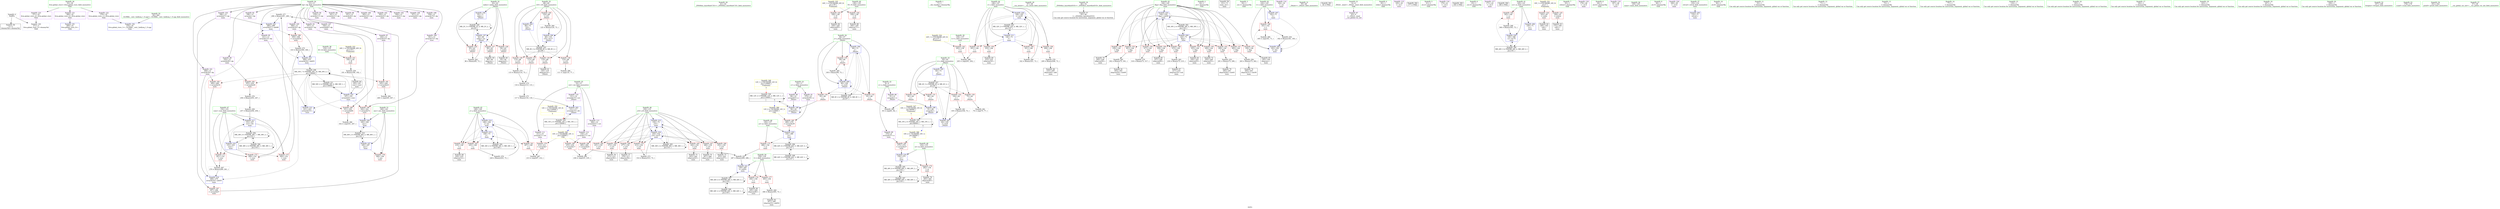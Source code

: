 digraph "SVFG" {
	label="SVFG";

	Node0x56251e54e790 [shape=record,color=grey,label="{NodeID: 0\nNullPtr}"];
	Node0x56251e54e790 -> Node0x56251e577bc0[style=solid];
	Node0x56251e54e790 -> Node0x56251e579d70[style=solid];
	Node0x56251e586f50 [shape=record,color=grey,label="{NodeID: 277\n298 = Binary(297, 289, )\n}"];
	Node0x56251e586f50 -> Node0x56251e5823c0[style=solid];
	Node0x56251e579e70 [shape=record,color=blue,label="{NodeID: 194\n62\<--71\nindex\<--\n_Z4initv\n}"];
	Node0x56251e579e70 -> Node0x56251e59d230[style=dashed];
	Node0x56251e577150 [shape=record,color=purple,label="{NodeID: 111\n211\<--14\narrayidx7\<--cnt\nmain\n}"];
	Node0x56251e577150 -> Node0x56251e57f030[style=solid];
	Node0x56251e5754e0 [shape=record,color=green,label="{NodeID: 28\n41\<--42\n_ZNSt8ios_base4InitC1Ev\<--_ZNSt8ios_base4InitC1Ev_field_insensitive\n}"];
	Node0x56251e57fea0 [shape=record,color=yellow,style=double,label="{NodeID: 388\n10V_2 = CSCHI(MR_10V_1)\npts\{90000 \}\nCS[]}"];
	Node0x56251e57fea0 -> Node0x56251e57f440[style=dashed];
	Node0x56251e596930 [shape=record,color=black,label="{NodeID: 305\nMR_36V_2 = PHI(MR_36V_3, MR_36V_1, )\npts\{151 \}\n}"];
	Node0x56251e596930 -> Node0x56251e581e10[style=dashed];
	Node0x56251e596930 -> Node0x56251e596930[style=dashed];
	Node0x56251e5823c0 [shape=record,color=blue,label="{NodeID: 222\n296\<--298\narrayidx47\<--add48\nmain\n}"];
	Node0x56251e5823c0 -> Node0x56251e57f780[style=dashed];
	Node0x56251e5823c0 -> Node0x56251e582490[style=dashed];
	Node0x56251e57cfb0 [shape=record,color=red,label="{NodeID: 139\n119\<--68\n\<--i10\n_Z4initv\n}"];
	Node0x56251e57cfb0 -> Node0x56251e577fd0[style=solid];
	Node0x56251e577bc0 [shape=record,color=black,label="{NodeID: 56\n2\<--3\ndummyVal\<--dummyVal\n}"];
	Node0x56251e59f730 [shape=record,color=yellow,style=double,label="{NodeID: 333\n20V_1 = ENCHI(MR_20V_0)\npts\{135 \}\nFun[main]}"];
	Node0x56251e59f730 -> Node0x56251e57d150[style=dashed];
	Node0x56251e57e670 [shape=record,color=red,label="{NodeID: 167\n266\<--150\n\<--j14\nmain\n}"];
	Node0x56251e57e670 -> Node0x56251e578b30[style=solid];
	Node0x56251e579280 [shape=record,color=black,label="{NodeID: 84\n329\<--328\nidxprom65\<--\nmain\n}"];
	Node0x56251e571690 [shape=record,color=green,label="{NodeID: 1\n7\<--1\n__dso_handle\<--dummyObj\nGlob }"];
	Node0x56251e5870d0 [shape=record,color=grey,label="{NodeID: 278\n209 = Binary(208, 73, )\n}"];
	Node0x56251e5870d0 -> Node0x56251e5783e0[style=solid];
	Node0x56251e579f40 [shape=record,color=blue,label="{NodeID: 195\n64\<--73\ni\<--\n_Z4initv\n}"];
	Node0x56251e579f40 -> Node0x56251e59d730[style=dashed];
	Node0x56251e577220 [shape=record,color=purple,label="{NodeID: 112\n234\<--14\narrayidx17\<--cnt\nmain\n}"];
	Node0x56251e577220 -> Node0x56251e57f100[style=solid];
	Node0x56251e5755b0 [shape=record,color=green,label="{NodeID: 29\n47\<--48\n__cxa_atexit\<--__cxa_atexit_field_insensitive\n}"];
	Node0x56251e57ffb0 [shape=record,color=yellow,style=double,label="{NodeID: 389\n12V_2 = CSCHI(MR_12V_1)\npts\{110000 \}\nCS[]}"];
	Node0x56251e57ffb0 -> Node0x56251e57f510[style=dashed];
	Node0x56251e596e30 [shape=record,color=black,label="{NodeID: 306\nMR_38V_2 = PHI(MR_38V_3, MR_38V_1, )\npts\{153 \}\n}"];
	Node0x56251e596e30 -> Node0x56251e592e30[style=dashed];
	Node0x56251e596e30 -> Node0x56251e596e30[style=dashed];
	Node0x56251e582490 [shape=record,color=blue,label="{NodeID: 223\n308\<--310\narrayidx54\<--add55\nmain\n}"];
	Node0x56251e582490 -> Node0x56251e594230[style=dashed];
	Node0x56251e57d080 [shape=record,color=red,label="{NodeID: 140\n124\<--68\n\<--i10\n_Z4initv\n}"];
	Node0x56251e57d080 -> Node0x56251e585bd0[style=solid];
	Node0x56251e577c90 [shape=record,color=black,label="{NodeID: 57\n45\<--46\n\<--_ZNSt8ios_base4InitD1Ev\nCan only get source location for instruction, argument, global var or function.}"];
	Node0x56251e59f810 [shape=record,color=yellow,style=double,label="{NodeID: 334\n22V_1 = ENCHI(MR_22V_0)\npts\{137 \}\nFun[main]}"];
	Node0x56251e59f810 -> Node0x56251e57d220[style=dashed];
	Node0x56251e57e740 [shape=record,color=red,label="{NodeID: 168\n272\<--150\n\<--j14\nmain\n}"];
	Node0x56251e57e740 -> Node0x56251e578c00[style=solid];
	Node0x56251e579350 [shape=record,color=black,label="{NodeID: 85\n337\<--336\nidxprom69\<--\nmain\n}"];
	Node0x56251e54ea60 [shape=record,color=green,label="{NodeID: 2\n16\<--1\n.str\<--dummyObj\nGlob }"];
	Node0x56251e587250 [shape=record,color=grey,label="{NodeID: 279\n226 = Binary(225, 73, )\n}"];
	Node0x56251e587250 -> Node0x56251e581d40[style=solid];
	Node0x56251e57a010 [shape=record,color=blue,label="{NodeID: 196\n66\<--73\nj\<--\n_Z4initv\n}"];
	Node0x56251e57a010 -> Node0x56251e57cad0[style=dashed];
	Node0x56251e57a010 -> Node0x56251e57cba0[style=dashed];
	Node0x56251e57a010 -> Node0x56251e57cc70[style=dashed];
	Node0x56251e57a010 -> Node0x56251e57a350[style=dashed];
	Node0x56251e57a010 -> Node0x56251e59dc30[style=dashed];
	Node0x56251e5772f0 [shape=record,color=purple,label="{NodeID: 113\n284\<--14\narrayidx41\<--cnt\nmain\n}"];
	Node0x56251e5772f0 -> Node0x56251e57f5e0[style=solid];
	Node0x56251e575680 [shape=record,color=green,label="{NodeID: 30\n46\<--52\n_ZNSt8ios_base4InitD1Ev\<--_ZNSt8ios_base4InitD1Ev_field_insensitive\n}"];
	Node0x56251e575680 -> Node0x56251e577c90[style=solid];
	Node0x56251e580090 [shape=record,color=yellow,style=double,label="{NodeID: 390\n14V_2 = CSCHI(MR_14V_1)\npts\{150000 \}\nCS[]}"];
	Node0x56251e580090 -> Node0x56251e57f030[style=dashed];
	Node0x56251e580090 -> Node0x56251e57f100[style=dashed];
	Node0x56251e580090 -> Node0x56251e57f5e0[style=dashed];
	Node0x56251e597330 [shape=record,color=black,label="{NodeID: 307\nMR_40V_2 = PHI(MR_40V_3, MR_40V_1, )\npts\{155 \}\n}"];
	Node0x56251e597330 -> Node0x56251e593330[style=dashed];
	Node0x56251e597330 -> Node0x56251e597330[style=dashed];
	Node0x56251e582560 [shape=record,color=blue,label="{NodeID: 224\n150\<--314\nj14\<--inc57\nmain\n}"];
	Node0x56251e582560 -> Node0x56251e57e400[style=dashed];
	Node0x56251e582560 -> Node0x56251e57e4d0[style=dashed];
	Node0x56251e582560 -> Node0x56251e57e5a0[style=dashed];
	Node0x56251e582560 -> Node0x56251e57e670[style=dashed];
	Node0x56251e582560 -> Node0x56251e57e740[style=dashed];
	Node0x56251e582560 -> Node0x56251e57e810[style=dashed];
	Node0x56251e582560 -> Node0x56251e57e8e0[style=dashed];
	Node0x56251e582560 -> Node0x56251e581e10[style=dashed];
	Node0x56251e582560 -> Node0x56251e582560[style=dashed];
	Node0x56251e582560 -> Node0x56251e596930[style=dashed];
	Node0x56251e57d150 [shape=record,color=red,label="{NodeID: 141\n190\<--134\n\<--B\nmain\n}"];
	Node0x56251e57d150 -> Node0x56251e57b640[style=solid];
	Node0x56251e577d60 [shape=record,color=black,label="{NodeID: 58\n131\<--71\nmain_ret\<--\nmain\n}"];
	Node0x56251e59f8f0 [shape=record,color=yellow,style=double,label="{NodeID: 335\n24V_1 = ENCHI(MR_24V_0)\npts\{139 \}\nFun[main]}"];
	Node0x56251e59f8f0 -> Node0x56251e57d2f0[style=dashed];
	Node0x56251e59f8f0 -> Node0x56251e57d3c0[style=dashed];
	Node0x56251e57e810 [shape=record,color=red,label="{NodeID: 169\n277\<--150\n\<--j14\nmain\n}"];
	Node0x56251e57e810 -> Node0x56251e578cd0[style=solid];
	Node0x56251e579420 [shape=record,color=black,label="{NodeID: 86\n340\<--339\nidxprom71\<--\nmain\n}"];
	Node0x56251e566460 [shape=record,color=green,label="{NodeID: 3\n18\<--1\n.str.1\<--dummyObj\nGlob }"];
	Node0x56251e5873d0 [shape=record,color=grey,label="{NodeID: 280\n185 = cmp(181, 71, )\n}"];
	Node0x56251e57a0e0 [shape=record,color=blue,label="{NodeID: 197\n62\<--86\nindex\<--inc\n_Z4initv\n}"];
	Node0x56251e57a0e0 -> Node0x56251e57c520[style=dashed];
	Node0x56251e57a0e0 -> Node0x56251e57c5f0[style=dashed];
	Node0x56251e57a0e0 -> Node0x56251e57c6c0[style=dashed];
	Node0x56251e57a0e0 -> Node0x56251e57a0e0[style=dashed];
	Node0x56251e57a0e0 -> Node0x56251e59d230[style=dashed];
	Node0x56251e5773c0 [shape=record,color=purple,label="{NodeID: 114\n164\<--16\n\<--.str\nmain\n}"];
	Node0x56251e575750 [shape=record,color=green,label="{NodeID: 31\n59\<--60\n_Z4initv\<--_Z4initv_field_insensitive\n}"];
	Node0x56251e5b5950 [shape=record,color=black,label="{NodeID: 391\n44 = PHI()\n}"];
	Node0x56251e597830 [shape=record,color=black,label="{NodeID: 308\nMR_42V_2 = PHI(MR_42V_3, MR_42V_1, )\npts\{157 \}\n}"];
	Node0x56251e597830 -> Node0x56251e593830[style=dashed];
	Node0x56251e597830 -> Node0x56251e597830[style=dashed];
	Node0x56251e582630 [shape=record,color=blue,label="{NodeID: 225\n144\<--318\nflag\<--sub59\nmain\n}"];
	Node0x56251e582630 -> Node0x56251e57d700[style=dashed];
	Node0x56251e582630 -> Node0x56251e57d7d0[style=dashed];
	Node0x56251e582630 -> Node0x56251e57d8a0[style=dashed];
	Node0x56251e582630 -> Node0x56251e57d970[style=dashed];
	Node0x56251e582630 -> Node0x56251e57da40[style=dashed];
	Node0x56251e582630 -> Node0x56251e57db10[style=dashed];
	Node0x56251e582630 -> Node0x56251e57dbe0[style=dashed];
	Node0x56251e582630 -> Node0x56251e57dcb0[style=dashed];
	Node0x56251e582630 -> Node0x56251e57dd80[style=dashed];
	Node0x56251e582630 -> Node0x56251e582630[style=dashed];
	Node0x56251e582630 -> Node0x56251e595a30[style=dashed];
	Node0x56251e57d220 [shape=record,color=red,label="{NodeID: 142\n202\<--136\n\<--L\nmain\n}"];
	Node0x56251e57d220 -> Node0x56251e587fd0[style=solid];
	Node0x56251e577e30 [shape=record,color=black,label="{NodeID: 59\n90\<--89\nidxprom\<--\n_Z4initv\n}"];
	Node0x56251e57e8e0 [shape=record,color=red,label="{NodeID: 170\n313\<--150\n\<--j14\nmain\n}"];
	Node0x56251e57e8e0 -> Node0x56251e586950[style=solid];
	Node0x56251e5794f0 [shape=record,color=purple,label="{NodeID: 87\n43\<--4\n\<--_ZStL8__ioinit\n__cxx_global_var_init\n}"];
	Node0x56251e552470 [shape=record,color=green,label="{NodeID: 4\n20\<--1\nstdin\<--dummyObj\nGlob }"];
	Node0x56251e587550 [shape=record,color=grey,label="{NodeID: 281\n76 = cmp(75, 77, )\n}"];
	Node0x56251e57a1b0 [shape=record,color=blue,label="{NodeID: 198\n91\<--88\narrayidx\<--\n_Z4initv\n}"];
	Node0x56251e57a1b0 -> Node0x56251e57a1b0[style=dashed];
	Node0x56251e57a1b0 -> Node0x56251e59e130[style=dashed];
	Node0x56251e577490 [shape=record,color=purple,label="{NodeID: 115\n165\<--18\n\<--.str.1\nmain\n}"];
	Node0x56251e575820 [shape=record,color=green,label="{NodeID: 32\n62\<--63\nindex\<--index_field_insensitive\n_Z4initv\n}"];
	Node0x56251e575820 -> Node0x56251e57c520[style=solid];
	Node0x56251e575820 -> Node0x56251e57c5f0[style=solid];
	Node0x56251e575820 -> Node0x56251e57c6c0[style=solid];
	Node0x56251e575820 -> Node0x56251e579e70[style=solid];
	Node0x56251e575820 -> Node0x56251e57a0e0[style=solid];
	Node0x56251e5b60e0 [shape=record,color=black,label="{NodeID: 392\n177 = PHI()\n}"];
	Node0x56251e597d30 [shape=record,color=black,label="{NodeID: 309\nMR_44V_2 = PHI(MR_44V_3, MR_44V_1, )\npts\{159 \}\n}"];
	Node0x56251e597d30 -> Node0x56251e593d30[style=dashed];
	Node0x56251e597d30 -> Node0x56251e597d30[style=dashed];
	Node0x56251e582700 [shape=record,color=blue,label="{NodeID: 226\n146\<--322\ni\<--inc61\nmain\n}"];
	Node0x56251e582700 -> Node0x56251e57de50[style=dashed];
	Node0x56251e582700 -> Node0x56251e57df20[style=dashed];
	Node0x56251e582700 -> Node0x56251e57dff0[style=dashed];
	Node0x56251e582700 -> Node0x56251e57e0c0[style=dashed];
	Node0x56251e582700 -> Node0x56251e582700[style=dashed];
	Node0x56251e582700 -> Node0x56251e595f30[style=dashed];
	Node0x56251e57d2f0 [shape=record,color=red,label="{NodeID: 143\n328\<--138\n\<--N\nmain\n}"];
	Node0x56251e57d2f0 -> Node0x56251e579280[style=solid];
	Node0x56251e577f00 [shape=record,color=black,label="{NodeID: 60\n95\<--94\nidxprom4\<--\n_Z4initv\n}"];
	Node0x56251e57aec0 [shape=record,color=grey,label="{NodeID: 254\n182 = Binary(181, 183, )\n}"];
	Node0x56251e57aec0 -> Node0x56251e57a9d0[style=solid];
	Node0x56251e57e9b0 [shape=record,color=red,label="{NodeID: 171\n261\<--152\n\<--sum\nmain\n}"];
	Node0x56251e57e9b0 -> Node0x56251e586050[style=solid];
	Node0x56251e5795c0 [shape=record,color=purple,label="{NodeID: 88\n91\<--8\narrayidx\<--x\n_Z4initv\n}"];
	Node0x56251e5795c0 -> Node0x56251e57a1b0[style=solid];
	Node0x56251e54e820 [shape=record,color=green,label="{NodeID: 5\n21\<--1\n.str.2\<--dummyObj\nGlob }"];
	Node0x56251e5876d0 [shape=record,color=grey,label="{NodeID: 282\n246 = cmp(245, 247, )\n}"];
	Node0x56251e57a280 [shape=record,color=blue,label="{NodeID: 199\n96\<--93\narrayidx5\<--\n_Z4initv\n}"];
	Node0x56251e57a280 -> Node0x56251e57a280[style=dashed];
	Node0x56251e57a280 -> Node0x56251e59e630[style=dashed];
	Node0x56251e57bca0 [shape=record,color=purple,label="{NodeID: 116\n170\<--21\n\<--.str.2\nmain\n}"];
	Node0x56251e5758f0 [shape=record,color=green,label="{NodeID: 33\n64\<--65\ni\<--i_field_insensitive\n_Z4initv\n}"];
	Node0x56251e5758f0 -> Node0x56251e57c790[style=solid];
	Node0x56251e5758f0 -> Node0x56251e57c860[style=solid];
	Node0x56251e5758f0 -> Node0x56251e57c930[style=solid];
	Node0x56251e5758f0 -> Node0x56251e57ca00[style=solid];
	Node0x56251e5758f0 -> Node0x56251e579f40[style=solid];
	Node0x56251e5758f0 -> Node0x56251e57a420[style=solid];
	Node0x56251e5b61e0 [shape=record,color=black,label="{NodeID: 393\n350 = PHI()\n}"];
	Node0x56251e598230 [shape=record,color=black,label="{NodeID: 310\nMR_46V_2 = PHI(MR_46V_4, MR_46V_1, )\npts\{161 \}\n}"];
	Node0x56251e598230 -> Node0x56251e5827d0[style=dashed];
	Node0x56251e598230 -> Node0x56251e5828a0[style=dashed];
	Node0x56251e5827d0 [shape=record,color=blue,label="{NodeID: 227\n160\<--247\nans\<--\nmain\n}"];
	Node0x56251e5827d0 -> Node0x56251e57ef60[style=dashed];
	Node0x56251e5827d0 -> Node0x56251e598230[style=dashed];
	Node0x56251e57d3c0 [shape=record,color=red,label="{NodeID: 144\n339\<--138\n\<--N\nmain\n}"];
	Node0x56251e57d3c0 -> Node0x56251e579420[style=solid];
	Node0x56251e577fd0 [shape=record,color=black,label="{NodeID: 61\n120\<--119\nidxprom14\<--\n_Z4initv\n}"];
	Node0x56251e57b040 [shape=record,color=grey,label="{NodeID: 255\n291 = Binary(73, 290, )\n}"];
	Node0x56251e57b040 -> Node0x56251e578e70[style=solid];
	Node0x56251e57ea80 [shape=record,color=red,label="{NodeID: 172\n289\<--152\n\<--sum\nmain\n}"];
	Node0x56251e57ea80 -> Node0x56251e586f50[style=solid];
	Node0x56251e579690 [shape=record,color=purple,label="{NodeID: 89\n274\<--8\narrayidx37\<--x\nmain\n}"];
	Node0x56251e579690 -> Node0x56251e57f440[style=solid];
	Node0x56251e54e8b0 [shape=record,color=green,label="{NodeID: 6\n23\<--1\n.str.3\<--dummyObj\nGlob }"];
	Node0x56251e587850 [shape=record,color=grey,label="{NodeID: 283\n83 = cmp(81, 82, )\n}"];
	Node0x56251e57a350 [shape=record,color=blue,label="{NodeID: 200\n66\<--100\nj\<--inc6\n_Z4initv\n}"];
	Node0x56251e57a350 -> Node0x56251e57cad0[style=dashed];
	Node0x56251e57a350 -> Node0x56251e57cba0[style=dashed];
	Node0x56251e57a350 -> Node0x56251e57cc70[style=dashed];
	Node0x56251e57a350 -> Node0x56251e57a350[style=dashed];
	Node0x56251e57a350 -> Node0x56251e59dc30[style=dashed];
	Node0x56251e57bd70 [shape=record,color=purple,label="{NodeID: 117\n171\<--23\n\<--.str.3\nmain\n}"];
	Node0x56251e5759c0 [shape=record,color=green,label="{NodeID: 34\n66\<--67\nj\<--j_field_insensitive\n_Z4initv\n}"];
	Node0x56251e5759c0 -> Node0x56251e57cad0[style=solid];
	Node0x56251e5759c0 -> Node0x56251e57cba0[style=solid];
	Node0x56251e5759c0 -> Node0x56251e57cc70[style=solid];
	Node0x56251e5759c0 -> Node0x56251e57a010[style=solid];
	Node0x56251e5759c0 -> Node0x56251e57a350[style=solid];
	Node0x56251e5b66a0 [shape=record,color=black,label="{NodeID: 394\n188 = PHI()\n}"];
	Node0x56251e598730 [shape=record,color=black,label="{NodeID: 311\nMR_50V_2 = PHI(MR_50V_4, MR_50V_1, )\npts\{130000 \}\n}"];
	Node0x56251e598730 -> Node0x56251e57ab70[style=dashed];
	Node0x56251e5828a0 [shape=record,color=blue,label="{NodeID: 228\n160\<--342\nans\<--\nmain\n}"];
	Node0x56251e5828a0 -> Node0x56251e57ef60[style=dashed];
	Node0x56251e5828a0 -> Node0x56251e598230[style=dashed];
	Node0x56251e57d490 [shape=record,color=red,label="{NodeID: 145\n345\<--140\n\<--cs\nmain\n}"];
	Node0x56251e57d490 -> Node0x56251e5861d0[style=solid];
	Node0x56251e5780a0 [shape=record,color=black,label="{NodeID: 62\n166\<--163\ncall\<--\nmain\n}"];
	Node0x56251e57b1c0 [shape=record,color=grey,label="{NodeID: 256\n263 = Binary(73, 262, )\n}"];
	Node0x56251e57b1c0 -> Node0x56251e578a60[style=solid];
	Node0x56251e57eb50 [shape=record,color=red,label="{NodeID: 173\n300\<--152\n\<--sum\nmain\n}"];
	Node0x56251e57eb50 -> Node0x56251e586c50[style=solid];
	Node0x56251e579760 [shape=record,color=purple,label="{NodeID: 90\n96\<--10\narrayidx5\<--y\n_Z4initv\n}"];
	Node0x56251e579760 -> Node0x56251e57a280[style=solid];
	Node0x56251e5521d0 [shape=record,color=green,label="{NodeID: 7\n25\<--1\nstdout\<--dummyObj\nGlob }"];
	Node0x56251e5879d0 [shape=record,color=grey,label="{NodeID: 284\n332 = cmp(331, 247, )\n}"];
	Node0x56251e57a420 [shape=record,color=blue,label="{NodeID: 201\n64\<--105\ni\<--inc8\n_Z4initv\n}"];
	Node0x56251e57a420 -> Node0x56251e59d730[style=dashed];
	Node0x56251e57be40 [shape=record,color=purple,label="{NodeID: 118\n176\<--26\n\<--.str.4\nmain\n}"];
	Node0x56251e575a90 [shape=record,color=green,label="{NodeID: 35\n68\<--69\ni10\<--i10_field_insensitive\n_Z4initv\n}"];
	Node0x56251e575a90 -> Node0x56251e57cd40[style=solid];
	Node0x56251e575a90 -> Node0x56251e57ce10[style=solid];
	Node0x56251e575a90 -> Node0x56251e57cee0[style=solid];
	Node0x56251e575a90 -> Node0x56251e57cfb0[style=solid];
	Node0x56251e575a90 -> Node0x56251e57d080[style=solid];
	Node0x56251e575a90 -> Node0x56251e57a4f0[style=solid];
	Node0x56251e575a90 -> Node0x56251e57a690[style=solid];
	Node0x56251e582970 [shape=record,color=blue,label="{NodeID: 229\n140\<--346\ncs\<--inc74\nmain\n}"];
	Node0x56251e582970 -> Node0x56251e594c30[style=dashed];
	Node0x56251e57d560 [shape=record,color=red,label="{NodeID: 146\n181\<--142\n\<--t\nmain\n}"];
	Node0x56251e57d560 -> Node0x56251e57aec0[style=solid];
	Node0x56251e57d560 -> Node0x56251e5873d0[style=solid];
	Node0x56251e578170 [shape=record,color=black,label="{NodeID: 63\n172\<--169\ncall1\<--\nmain\n}"];
	Node0x56251e57b340 [shape=record,color=grey,label="{NodeID: 257\n287 = Binary(285, 286, )\n}"];
	Node0x56251e57b340 -> Node0x56251e5822f0[style=solid];
	Node0x56251e57ec20 [shape=record,color=red,label="{NodeID: 174\n282\<--154\n\<--xi\nmain\n}"];
	Node0x56251e57ec20 -> Node0x56251e578da0[style=solid];
	Node0x56251e579830 [shape=record,color=purple,label="{NodeID: 91\n279\<--10\narrayidx39\<--y\nmain\n}"];
	Node0x56251e579830 -> Node0x56251e57f510[style=solid];
	Node0x56251e552260 [shape=record,color=green,label="{NodeID: 8\n26\<--1\n.str.4\<--dummyObj\nGlob }"];
	Node0x56251e587b50 [shape=record,color=grey,label="{NodeID: 285\n236 = cmp(231, 235, )\n}"];
	Node0x56251e57a4f0 [shape=record,color=blue,label="{NodeID: 202\n68\<--73\ni10\<--\n_Z4initv\n}"];
	Node0x56251e57a4f0 -> Node0x56251e59c330[style=dashed];
	Node0x56251e57bf10 [shape=record,color=purple,label="{NodeID: 119\n187\<--28\n\<--.str.5\nmain\n}"];
	Node0x56251e575b60 [shape=record,color=green,label="{NodeID: 36\n129\<--130\nmain\<--main_field_insensitive\n}"];
	Node0x56251e57d630 [shape=record,color=red,label="{NodeID: 147\n194\<--144\n\<--flag\nmain\n}"];
	Node0x56251e57d630 -> Node0x56251e578310[style=solid];
	Node0x56251e578240 [shape=record,color=black,label="{NodeID: 64\n193\<--191\nconv\<--mul\nmain\n}"];
	Node0x56251e578240 -> Node0x56251e57ab70[style=solid];
	Node0x56251e57b4c0 [shape=record,color=grey,label="{NodeID: 258\n257 = Binary(256, 258, )\n}"];
	Node0x56251e57b4c0 -> Node0x56251e581fb0[style=solid];
	Node0x56251e57ecf0 [shape=record,color=red,label="{NodeID: 175\n286\<--156\n\<--yi\nmain\n}"];
	Node0x56251e57ecf0 -> Node0x56251e57b340[style=solid];
	Node0x56251e579900 [shape=record,color=purple,label="{NodeID: 92\n196\<--12\narrayidx\<--dp\nmain\n}"];
	Node0x56251e5522f0 [shape=record,color=green,label="{NodeID: 9\n28\<--1\n.str.5\<--dummyObj\nGlob }"];
	Node0x56251e587cd0 [shape=record,color=grey,label="{NodeID: 286\n111 = cmp(110, 77, )\n}"];
	Node0x56251e57a5c0 [shape=record,color=blue,label="{NodeID: 203\n121\<--117\narrayidx15\<--div\n_Z4initv\n}"];
	Node0x56251e57a5c0 -> Node0x56251e59c830[style=dashed];
	Node0x56251e57bfe0 [shape=record,color=purple,label="{NodeID: 120\n349\<--30\n\<--.str.6\nmain\n}"];
	Node0x56251e575c30 [shape=record,color=green,label="{NodeID: 37\n132\<--133\nretval\<--retval_field_insensitive\nmain\n}"];
	Node0x56251e575c30 -> Node0x56251e57a760[style=solid];
	Node0x56251e57d700 [shape=record,color=red,label="{NodeID: 148\n215\<--144\n\<--flag\nmain\n}"];
	Node0x56251e57d700 -> Node0x56251e585a50[style=solid];
	Node0x56251e578310 [shape=record,color=black,label="{NodeID: 65\n195\<--194\nidxprom\<--\nmain\n}"];
	Node0x56251e57b640 [shape=record,color=grey,label="{NodeID: 259\n191 = Binary(190, 192, )\n}"];
	Node0x56251e57b640 -> Node0x56251e578240[style=solid];
	Node0x56251e57edc0 [shape=record,color=red,label="{NodeID: 176\n294\<--158\n\<--l\nmain\n}"];
	Node0x56251e57edc0 -> Node0x56251e578f40[style=solid];
	Node0x56251e5799d0 [shape=record,color=purple,label="{NodeID: 93\n197\<--12\narrayidx4\<--dp\nmain\n}"];
	Node0x56251e5799d0 -> Node0x56251e57ab70[style=solid];
	Node0x56251e552380 [shape=record,color=green,label="{NodeID: 10\n30\<--1\n.str.6\<--dummyObj\nGlob }"];
	Node0x56251e587e50 [shape=record,color=grey,label="{NodeID: 287\n213 = cmp(207, 212, )\n}"];
	Node0x56251e57a690 [shape=record,color=blue,label="{NodeID: 204\n68\<--125\ni10\<--inc17\n_Z4initv\n}"];
	Node0x56251e57a690 -> Node0x56251e59c330[style=dashed];
	Node0x56251e57c0b0 [shape=record,color=purple,label="{NodeID: 121\n369\<--32\nllvm.global_ctors_0\<--llvm.global_ctors\nGlob }"];
	Node0x56251e57c0b0 -> Node0x56251e57f9f0[style=solid];
	Node0x56251e575d00 [shape=record,color=green,label="{NodeID: 38\n134\<--135\nB\<--B_field_insensitive\nmain\n}"];
	Node0x56251e575d00 -> Node0x56251e57d150[style=solid];
	Node0x56251e57d7d0 [shape=record,color=red,label="{NodeID: 149\n239\<--144\n\<--flag\nmain\n}"];
	Node0x56251e57d7d0 -> Node0x56251e578720[style=solid];
	Node0x56251e5783e0 [shape=record,color=black,label="{NodeID: 66\n210\<--209\nidxprom6\<--add\nmain\n}"];
	Node0x56251e57b7c0 [shape=record,color=grey,label="{NodeID: 260\n100 = Binary(99, 73, )\n}"];
	Node0x56251e57b7c0 -> Node0x56251e57a350[style=solid];
	Node0x56251e57ee90 [shape=record,color=red,label="{NodeID: 177\n305\<--158\n\<--l\nmain\n}"];
	Node0x56251e57ee90 -> Node0x56251e586350[style=solid];
	Node0x56251e579aa0 [shape=record,color=purple,label="{NodeID: 94\n218\<--12\narrayidx11\<--dp\nmain\n}"];
	Node0x56251e565310 [shape=record,color=green,label="{NodeID: 11\n33\<--1\n\<--dummyObj\nCan only get source location for instruction, argument, global var or function.}"];
	Node0x56251e587fd0 [shape=record,color=grey,label="{NodeID: 288\n203 = cmp(201, 202, )\n}"];
	Node0x56251e57a760 [shape=record,color=blue,label="{NodeID: 205\n132\<--71\nretval\<--\nmain\n}"];
	Node0x56251e57c180 [shape=record,color=purple,label="{NodeID: 122\n370\<--32\nllvm.global_ctors_1\<--llvm.global_ctors\nGlob }"];
	Node0x56251e57c180 -> Node0x56251e579c70[style=solid];
	Node0x56251e575dd0 [shape=record,color=green,label="{NodeID: 39\n136\<--137\nL\<--L_field_insensitive\nmain\n}"];
	Node0x56251e575dd0 -> Node0x56251e57d220[style=solid];
	Node0x56251e57d8a0 [shape=record,color=red,label="{NodeID: 150\n249\<--144\n\<--flag\nmain\n}"];
	Node0x56251e57d8a0 -> Node0x56251e5788c0[style=solid];
	Node0x56251e5784b0 [shape=record,color=black,label="{NodeID: 67\n217\<--216\nidxprom10\<--sub\nmain\n}"];
	Node0x56251e57b940 [shape=record,color=grey,label="{NodeID: 261\n105 = Binary(104, 73, )\n}"];
	Node0x56251e57b940 -> Node0x56251e57a420[style=solid];
	Node0x56251e57ef60 [shape=record,color=red,label="{NodeID: 178\n348\<--160\n\<--ans\nmain\n}"];
	Node0x56251e579b70 [shape=record,color=purple,label="{NodeID: 95\n221\<--12\narrayidx13\<--dp\nmain\n}"];
	Node0x56251e579b70 -> Node0x56251e581c70[style=solid];
	Node0x56251e5653e0 [shape=record,color=green,label="{NodeID: 12\n71\<--1\n\<--dummyObj\nCan only get source location for instruction, argument, global var or function.}"];
	Node0x56251e57a830 [shape=record,color=blue,label="{NodeID: 206\n140\<--71\ncs\<--\nmain\n}"];
	Node0x56251e57a830 -> Node0x56251e594c30[style=dashed];
	Node0x56251e57c280 [shape=record,color=purple,label="{NodeID: 123\n371\<--32\nllvm.global_ctors_2\<--llvm.global_ctors\nGlob }"];
	Node0x56251e57c280 -> Node0x56251e579d70[style=solid];
	Node0x56251e575ea0 [shape=record,color=green,label="{NodeID: 40\n138\<--139\nN\<--N_field_insensitive\nmain\n}"];
	Node0x56251e575ea0 -> Node0x56251e57d2f0[style=solid];
	Node0x56251e575ea0 -> Node0x56251e57d3c0[style=solid];
	Node0x56251e57d970 [shape=record,color=red,label="{NodeID: 151\n262\<--144\n\<--flag\nmain\n}"];
	Node0x56251e57d970 -> Node0x56251e57b1c0[style=solid];
	Node0x56251e578580 [shape=record,color=black,label="{NodeID: 68\n220\<--219\nidxprom12\<--\nmain\n}"];
	Node0x56251e57bac0 [shape=record,color=grey,label="{NodeID: 262\n86 = Binary(85, 73, )\n}"];
	Node0x56251e57bac0 -> Node0x56251e57a0e0[style=solid];
	Node0x56251e57f030 [shape=record,color=red,label="{NodeID: 179\n212\<--211\n\<--arrayidx7\nmain\n}"];
	Node0x56251e57f030 -> Node0x56251e587e50[style=solid];
	Node0x56251e576520 [shape=record,color=purple,label="{NodeID: 96\n241\<--12\narrayidx21\<--dp\nmain\n}"];
	Node0x56251e5654b0 [shape=record,color=green,label="{NodeID: 13\n73\<--1\n\<--dummyObj\nCan only get source location for instruction, argument, global var or function.}"];
	Node0x56251e57a900 [shape=record,color=blue,label="{NodeID: 207\n142\<--71\nt\<--\nmain\n}"];
	Node0x56251e57a900 -> Node0x56251e57d560[style=dashed];
	Node0x56251e57a900 -> Node0x56251e57a9d0[style=dashed];
	Node0x56251e57c380 [shape=record,color=red,label="{NodeID: 124\n163\<--20\n\<--stdin\nmain\n}"];
	Node0x56251e57c380 -> Node0x56251e5780a0[style=solid];
	Node0x56251e575f70 [shape=record,color=green,label="{NodeID: 41\n140\<--141\ncs\<--cs_field_insensitive\nmain\n}"];
	Node0x56251e575f70 -> Node0x56251e57d490[style=solid];
	Node0x56251e575f70 -> Node0x56251e57a830[style=solid];
	Node0x56251e575f70 -> Node0x56251e582970[style=solid];
	Node0x56251e57da40 [shape=record,color=red,label="{NodeID: 152\n290\<--144\n\<--flag\nmain\n}"];
	Node0x56251e57da40 -> Node0x56251e57b040[style=solid];
	Node0x56251e578650 [shape=record,color=black,label="{NodeID: 69\n233\<--232\nidxprom16\<--\nmain\n}"];
	Node0x56251e585a50 [shape=record,color=grey,label="{NodeID: 263\n216 = Binary(73, 215, )\n}"];
	Node0x56251e585a50 -> Node0x56251e5784b0[style=solid];
	Node0x56251e57f100 [shape=record,color=red,label="{NodeID: 180\n235\<--234\n\<--arrayidx17\nmain\n}"];
	Node0x56251e57f100 -> Node0x56251e587b50[style=solid];
	Node0x56251e5765f0 [shape=record,color=purple,label="{NodeID: 97\n244\<--12\narrayidx23\<--dp\nmain\n}"];
	Node0x56251e5765f0 -> Node0x56251e57f1d0[style=solid];
	Node0x56251e565580 [shape=record,color=green,label="{NodeID: 14\n77\<--1\n\<--dummyObj\nCan only get source location for instruction, argument, global var or function.}"];
	Node0x56251e57a9d0 [shape=record,color=blue,label="{NodeID: 208\n142\<--182\nt\<--dec\nmain\n}"];
	Node0x56251e57a9d0 -> Node0x56251e57d560[style=dashed];
	Node0x56251e57a9d0 -> Node0x56251e57a9d0[style=dashed];
	Node0x56251e57c450 [shape=record,color=red,label="{NodeID: 125\n169\<--25\n\<--stdout\nmain\n}"];
	Node0x56251e57c450 -> Node0x56251e578170[style=solid];
	Node0x56251e576040 [shape=record,color=green,label="{NodeID: 42\n142\<--143\nt\<--t_field_insensitive\nmain\n}"];
	Node0x56251e576040 -> Node0x56251e57d560[style=solid];
	Node0x56251e576040 -> Node0x56251e57a900[style=solid];
	Node0x56251e576040 -> Node0x56251e57a9d0[style=solid];
	Node0x56251e57db10 [shape=record,color=red,label="{NodeID: 153\n301\<--144\n\<--flag\nmain\n}"];
	Node0x56251e57db10 -> Node0x56251e585d50[style=solid];
	Node0x56251e578720 [shape=record,color=black,label="{NodeID: 70\n240\<--239\nidxprom20\<--\nmain\n}"];
	Node0x56251e5a0370 [shape=record,color=yellow,style=double,label="{NodeID: 347\n10V_1 = ENCHI(MR_10V_0)\npts\{90000 \}\nFun[main]|{<s0>5}}"];
	Node0x56251e5a0370:s0 -> Node0x56251e59e130[style=dashed,color=red];
	Node0x56251e585bd0 [shape=record,color=grey,label="{NodeID: 264\n125 = Binary(124, 73, )\n}"];
	Node0x56251e585bd0 -> Node0x56251e57a690[style=solid];
	Node0x56251e57f1d0 [shape=record,color=red,label="{NodeID: 181\n245\<--244\n\<--arrayidx23\nmain\n}"];
	Node0x56251e57f1d0 -> Node0x56251e5876d0[style=solid];
	Node0x56251e5766c0 [shape=record,color=purple,label="{NodeID: 98\n251\<--12\narrayidx26\<--dp\nmain\n}"];
	Node0x56251e574d10 [shape=record,color=green,label="{NodeID: 15\n118\<--1\n\<--dummyObj\nCan only get source location for instruction, argument, global var or function.}"];
	Node0x56251e57aaa0 [shape=record,color=blue,label="{NodeID: 209\n144\<--71\nflag\<--\nmain\n}"];
	Node0x56251e57aaa0 -> Node0x56251e57d630[style=dashed];
	Node0x56251e57aaa0 -> Node0x56251e57d700[style=dashed];
	Node0x56251e57aaa0 -> Node0x56251e57d7d0[style=dashed];
	Node0x56251e57aaa0 -> Node0x56251e57d8a0[style=dashed];
	Node0x56251e57aaa0 -> Node0x56251e57d970[style=dashed];
	Node0x56251e57aaa0 -> Node0x56251e57da40[style=dashed];
	Node0x56251e57aaa0 -> Node0x56251e57db10[style=dashed];
	Node0x56251e57aaa0 -> Node0x56251e57dbe0[style=dashed];
	Node0x56251e57aaa0 -> Node0x56251e57dcb0[style=dashed];
	Node0x56251e57aaa0 -> Node0x56251e57dd80[style=dashed];
	Node0x56251e57aaa0 -> Node0x56251e582630[style=dashed];
	Node0x56251e57aaa0 -> Node0x56251e595a30[style=dashed];
	Node0x56251e57c520 [shape=record,color=red,label="{NodeID: 126\n85\<--62\n\<--index\n_Z4initv\n}"];
	Node0x56251e57c520 -> Node0x56251e57bac0[style=solid];
	Node0x56251e576110 [shape=record,color=green,label="{NodeID: 43\n144\<--145\nflag\<--flag_field_insensitive\nmain\n}"];
	Node0x56251e576110 -> Node0x56251e57d630[style=solid];
	Node0x56251e576110 -> Node0x56251e57d700[style=solid];
	Node0x56251e576110 -> Node0x56251e57d7d0[style=solid];
	Node0x56251e576110 -> Node0x56251e57d8a0[style=solid];
	Node0x56251e576110 -> Node0x56251e57d970[style=solid];
	Node0x56251e576110 -> Node0x56251e57da40[style=solid];
	Node0x56251e576110 -> Node0x56251e57db10[style=solid];
	Node0x56251e576110 -> Node0x56251e57dbe0[style=solid];
	Node0x56251e576110 -> Node0x56251e57dcb0[style=solid];
	Node0x56251e576110 -> Node0x56251e57dd80[style=solid];
	Node0x56251e576110 -> Node0x56251e57aaa0[style=solid];
	Node0x56251e576110 -> Node0x56251e582630[style=solid];
	Node0x56251e57dbe0 [shape=record,color=red,label="{NodeID: 154\n317\<--144\n\<--flag\nmain\n}"];
	Node0x56251e57dbe0 -> Node0x56251e5864d0[style=solid];
	Node0x56251e5787f0 [shape=record,color=black,label="{NodeID: 71\n243\<--242\nidxprom22\<--\nmain\n}"];
	Node0x56251e5a0450 [shape=record,color=yellow,style=double,label="{NodeID: 348\n12V_1 = ENCHI(MR_12V_0)\npts\{110000 \}\nFun[main]|{<s0>5}}"];
	Node0x56251e5a0450:s0 -> Node0x56251e59e630[style=dashed,color=red];
	Node0x56251e585d50 [shape=record,color=grey,label="{NodeID: 265\n302 = Binary(73, 301, )\n}"];
	Node0x56251e585d50 -> Node0x56251e579010[style=solid];
	Node0x56251e57f2a0 [shape=record,color=red,label="{NodeID: 182\n255\<--254\n\<--arrayidx28\nmain\n}"];
	Node0x56251e57f2a0 -> Node0x56251e586dd0[style=solid];
	Node0x56251e576790 [shape=record,color=purple,label="{NodeID: 99\n254\<--12\narrayidx28\<--dp\nmain\n}"];
	Node0x56251e576790 -> Node0x56251e57f2a0[style=solid];
	Node0x56251e574da0 [shape=record,color=green,label="{NodeID: 16\n183\<--1\n\<--dummyObj\nCan only get source location for instruction, argument, global var or function.}"];
	Node0x56251e57ab70 [shape=record,color=blue,label="{NodeID: 210\n197\<--193\narrayidx4\<--conv\nmain\n}"];
	Node0x56251e57ab70 -> Node0x56251e57f850[style=dashed];
	Node0x56251e57ab70 -> Node0x56251e57f920[style=dashed];
	Node0x56251e57ab70 -> Node0x56251e581c70[style=dashed];
	Node0x56251e57ab70 -> Node0x56251e594230[style=dashed];
	Node0x56251e57ab70 -> Node0x56251e598730[style=dashed];
	Node0x56251e57c5f0 [shape=record,color=red,label="{NodeID: 127\n89\<--62\n\<--index\n_Z4initv\n}"];
	Node0x56251e57c5f0 -> Node0x56251e577e30[style=solid];
	Node0x56251e5761e0 [shape=record,color=green,label="{NodeID: 44\n146\<--147\ni\<--i_field_insensitive\nmain\n}"];
	Node0x56251e5761e0 -> Node0x56251e57de50[style=solid];
	Node0x56251e5761e0 -> Node0x56251e57df20[style=solid];
	Node0x56251e5761e0 -> Node0x56251e57dff0[style=solid];
	Node0x56251e5761e0 -> Node0x56251e57e0c0[style=solid];
	Node0x56251e5761e0 -> Node0x56251e581ad0[style=solid];
	Node0x56251e5761e0 -> Node0x56251e582700[style=solid];
	Node0x56251e57dcb0 [shape=record,color=red,label="{NodeID: 155\n325\<--144\n\<--flag\nmain\n}"];
	Node0x56251e57dcb0 -> Node0x56251e5791b0[style=solid];
	Node0x56251e5788c0 [shape=record,color=black,label="{NodeID: 72\n250\<--249\nidxprom25\<--\nmain\n}"];
	Node0x56251e585ed0 [shape=record,color=grey,label="{NodeID: 266\n322 = Binary(321, 73, )\n}"];
	Node0x56251e585ed0 -> Node0x56251e582700[style=solid];
	Node0x56251e57f370 [shape=record,color=red,label="{NodeID: 183\n269\<--268\n\<--arrayidx34\nmain\n}"];
	Node0x56251e57f370 -> Node0x56251e586050[style=solid];
	Node0x56251e576860 [shape=record,color=purple,label="{NodeID: 100\n265\<--12\narrayidx32\<--dp\nmain\n}"];
	Node0x56251e574e30 [shape=record,color=green,label="{NodeID: 17\n192\<--1\n\<--dummyObj\nCan only get source location for instruction, argument, global var or function.}"];
	Node0x56251e592e30 [shape=record,color=black,label="{NodeID: 294\nMR_38V_4 = PHI(MR_38V_7, MR_38V_3, )\npts\{153 \}\n}"];
	Node0x56251e592e30 -> Node0x56251e581ee0[style=dashed];
	Node0x56251e592e30 -> Node0x56251e592e30[style=dashed];
	Node0x56251e592e30 -> Node0x56251e596e30[style=dashed];
	Node0x56251e581ad0 [shape=record,color=blue,label="{NodeID: 211\n146\<--73\ni\<--\nmain\n}"];
	Node0x56251e581ad0 -> Node0x56251e57de50[style=dashed];
	Node0x56251e581ad0 -> Node0x56251e57df20[style=dashed];
	Node0x56251e581ad0 -> Node0x56251e57dff0[style=dashed];
	Node0x56251e581ad0 -> Node0x56251e57e0c0[style=dashed];
	Node0x56251e581ad0 -> Node0x56251e582700[style=dashed];
	Node0x56251e581ad0 -> Node0x56251e595f30[style=dashed];
	Node0x56251e57c6c0 [shape=record,color=red,label="{NodeID: 128\n94\<--62\n\<--index\n_Z4initv\n}"];
	Node0x56251e57c6c0 -> Node0x56251e577f00[style=solid];
	Node0x56251e5762b0 [shape=record,color=green,label="{NodeID: 45\n148\<--149\nj\<--j_field_insensitive\nmain\n}"];
	Node0x56251e5762b0 -> Node0x56251e57e190[style=solid];
	Node0x56251e5762b0 -> Node0x56251e57e260[style=solid];
	Node0x56251e5762b0 -> Node0x56251e57e330[style=solid];
	Node0x56251e5762b0 -> Node0x56251e581ba0[style=solid];
	Node0x56251e5762b0 -> Node0x56251e581d40[style=solid];
	Node0x56251e57dd80 [shape=record,color=red,label="{NodeID: 156\n336\<--144\n\<--flag\nmain\n}"];
	Node0x56251e57dd80 -> Node0x56251e579350[style=solid];
	Node0x56251e578990 [shape=record,color=black,label="{NodeID: 73\n253\<--252\nidxprom27\<--\nmain\n}"];
	Node0x56251e595210 [shape=record,color=yellow,style=double,label="{NodeID: 350\n14V_1 = ENCHI(MR_14V_0)\npts\{150000 \}\nFun[main]|{<s0>5}}"];
	Node0x56251e595210:s0 -> Node0x56251e59c830[style=dashed,color=red];
	Node0x56251e586050 [shape=record,color=grey,label="{NodeID: 267\n270 = Binary(269, 261, )\n}"];
	Node0x56251e586050 -> Node0x56251e582080[style=solid];
	Node0x56251e57f440 [shape=record,color=red,label="{NodeID: 184\n275\<--274\n\<--arrayidx37\nmain\n}"];
	Node0x56251e57f440 -> Node0x56251e582150[style=solid];
	Node0x56251e576930 [shape=record,color=purple,label="{NodeID: 101\n268\<--12\narrayidx34\<--dp\nmain\n}"];
	Node0x56251e576930 -> Node0x56251e57f370[style=solid];
	Node0x56251e576930 -> Node0x56251e582080[style=solid];
	Node0x56251e574ec0 [shape=record,color=green,label="{NodeID: 18\n223\<--1\n\<--dummyObj\nCan only get source location for instruction, argument, global var or function.}"];
	Node0x56251e593330 [shape=record,color=black,label="{NodeID: 295\nMR_40V_4 = PHI(MR_40V_5, MR_40V_3, )\npts\{155 \}\n}"];
	Node0x56251e593330 -> Node0x56251e582150[style=dashed];
	Node0x56251e593330 -> Node0x56251e593330[style=dashed];
	Node0x56251e593330 -> Node0x56251e597330[style=dashed];
	Node0x56251e581ba0 [shape=record,color=blue,label="{NodeID: 212\n148\<--73\nj\<--\nmain\n}"];
	Node0x56251e581ba0 -> Node0x56251e57e190[style=dashed];
	Node0x56251e581ba0 -> Node0x56251e57e260[style=dashed];
	Node0x56251e581ba0 -> Node0x56251e57e330[style=dashed];
	Node0x56251e581ba0 -> Node0x56251e581ba0[style=dashed];
	Node0x56251e581ba0 -> Node0x56251e581d40[style=dashed];
	Node0x56251e581ba0 -> Node0x56251e596430[style=dashed];
	Node0x56251e57c790 [shape=record,color=red,label="{NodeID: 129\n75\<--64\n\<--i\n_Z4initv\n}"];
	Node0x56251e57c790 -> Node0x56251e587550[style=solid];
	Node0x56251e576380 [shape=record,color=green,label="{NodeID: 46\n150\<--151\nj14\<--j14_field_insensitive\nmain\n}"];
	Node0x56251e576380 -> Node0x56251e57e400[style=solid];
	Node0x56251e576380 -> Node0x56251e57e4d0[style=solid];
	Node0x56251e576380 -> Node0x56251e57e5a0[style=solid];
	Node0x56251e576380 -> Node0x56251e57e670[style=solid];
	Node0x56251e576380 -> Node0x56251e57e740[style=solid];
	Node0x56251e576380 -> Node0x56251e57e810[style=solid];
	Node0x56251e576380 -> Node0x56251e57e8e0[style=solid];
	Node0x56251e576380 -> Node0x56251e581e10[style=solid];
	Node0x56251e576380 -> Node0x56251e582560[style=solid];
	Node0x56251e59c330 [shape=record,color=black,label="{NodeID: 323\nMR_8V_3 = PHI(MR_8V_4, MR_8V_2, )\npts\{69 \}\n}"];
	Node0x56251e59c330 -> Node0x56251e57cd40[style=dashed];
	Node0x56251e59c330 -> Node0x56251e57ce10[style=dashed];
	Node0x56251e59c330 -> Node0x56251e57cee0[style=dashed];
	Node0x56251e59c330 -> Node0x56251e57cfb0[style=dashed];
	Node0x56251e59c330 -> Node0x56251e57d080[style=dashed];
	Node0x56251e59c330 -> Node0x56251e57a690[style=dashed];
	Node0x56251e57de50 [shape=record,color=red,label="{NodeID: 157\n201\<--146\n\<--i\nmain\n}"];
	Node0x56251e57de50 -> Node0x56251e587fd0[style=solid];
	Node0x56251e578a60 [shape=record,color=black,label="{NodeID: 74\n264\<--263\nidxprom31\<--sub30\nmain\n}"];
	Node0x56251e5861d0 [shape=record,color=grey,label="{NodeID: 268\n346 = Binary(345, 73, )\n}"];
	Node0x56251e5861d0 -> Node0x56251e582970[style=solid];
	Node0x56251e57f510 [shape=record,color=red,label="{NodeID: 185\n280\<--279\n\<--arrayidx39\nmain\n}"];
	Node0x56251e57f510 -> Node0x56251e582220[style=solid];
	Node0x56251e576a00 [shape=record,color=purple,label="{NodeID: 102\n293\<--12\narrayidx45\<--dp\nmain\n}"];
	Node0x56251e574f50 [shape=record,color=green,label="{NodeID: 19\n247\<--1\n\<--dummyObj\nCan only get source location for instruction, argument, global var or function.}"];
	Node0x56251e593830 [shape=record,color=black,label="{NodeID: 296\nMR_42V_4 = PHI(MR_42V_5, MR_42V_3, )\npts\{157 \}\n}"];
	Node0x56251e593830 -> Node0x56251e582220[style=dashed];
	Node0x56251e593830 -> Node0x56251e593830[style=dashed];
	Node0x56251e593830 -> Node0x56251e597830[style=dashed];
	Node0x56251e581c70 [shape=record,color=blue,label="{NodeID: 213\n221\<--223\narrayidx13\<--\nmain\n}"];
	Node0x56251e581c70 -> Node0x56251e581c70[style=dashed];
	Node0x56251e581c70 -> Node0x56251e594230[style=dashed];
	Node0x56251e57c860 [shape=record,color=red,label="{NodeID: 130\n82\<--64\n\<--i\n_Z4initv\n}"];
	Node0x56251e57c860 -> Node0x56251e587850[style=solid];
	Node0x56251e576450 [shape=record,color=green,label="{NodeID: 47\n152\<--153\nsum\<--sum_field_insensitive\nmain\n}"];
	Node0x56251e576450 -> Node0x56251e57e9b0[style=solid];
	Node0x56251e576450 -> Node0x56251e57ea80[style=solid];
	Node0x56251e576450 -> Node0x56251e57eb50[style=solid];
	Node0x56251e576450 -> Node0x56251e581ee0[style=solid];
	Node0x56251e576450 -> Node0x56251e581fb0[style=solid];
	Node0x56251e59c830 [shape=record,color=black,label="{NodeID: 324\nMR_14V_2 = PHI(MR_14V_3, MR_14V_1, )\npts\{150000 \}\n|{|<s1>5}}"];
	Node0x56251e59c830 -> Node0x56251e57a5c0[style=dashed];
	Node0x56251e59c830:s1 -> Node0x56251e580090[style=dashed,color=blue];
	Node0x56251e57df20 [shape=record,color=red,label="{NodeID: 158\n208\<--146\n\<--i\nmain\n}"];
	Node0x56251e57df20 -> Node0x56251e5870d0[style=solid];
	Node0x56251e578b30 [shape=record,color=black,label="{NodeID: 75\n267\<--266\nidxprom33\<--\nmain\n}"];
	Node0x56251e586350 [shape=record,color=grey,label="{NodeID: 269\n306 = Binary(305, 73, )\n}"];
	Node0x56251e586350 -> Node0x56251e5790e0[style=solid];
	Node0x56251e57f5e0 [shape=record,color=red,label="{NodeID: 186\n285\<--284\n\<--arrayidx41\nmain\n}"];
	Node0x56251e57f5e0 -> Node0x56251e57b340[style=solid];
	Node0x56251e576ad0 [shape=record,color=purple,label="{NodeID: 103\n296\<--12\narrayidx47\<--dp\nmain\n}"];
	Node0x56251e576ad0 -> Node0x56251e57f6b0[style=solid];
	Node0x56251e576ad0 -> Node0x56251e5823c0[style=solid];
	Node0x56251e574fe0 [shape=record,color=green,label="{NodeID: 20\n258\<--1\n\<--dummyObj\nCan only get source location for instruction, argument, global var or function.}"];
	Node0x56251e593d30 [shape=record,color=black,label="{NodeID: 297\nMR_44V_4 = PHI(MR_44V_5, MR_44V_3, )\npts\{159 \}\n}"];
	Node0x56251e593d30 -> Node0x56251e5822f0[style=dashed];
	Node0x56251e593d30 -> Node0x56251e593d30[style=dashed];
	Node0x56251e593d30 -> Node0x56251e597d30[style=dashed];
	Node0x56251e581d40 [shape=record,color=blue,label="{NodeID: 214\n148\<--226\nj\<--inc\nmain\n}"];
	Node0x56251e581d40 -> Node0x56251e57e190[style=dashed];
	Node0x56251e581d40 -> Node0x56251e57e260[style=dashed];
	Node0x56251e581d40 -> Node0x56251e57e330[style=dashed];
	Node0x56251e581d40 -> Node0x56251e581ba0[style=dashed];
	Node0x56251e581d40 -> Node0x56251e581d40[style=dashed];
	Node0x56251e581d40 -> Node0x56251e596430[style=dashed];
	Node0x56251e57c930 [shape=record,color=red,label="{NodeID: 131\n88\<--64\n\<--i\n_Z4initv\n}"];
	Node0x56251e57c930 -> Node0x56251e57a1b0[style=solid];
	Node0x56251e577540 [shape=record,color=green,label="{NodeID: 48\n154\<--155\nxi\<--xi_field_insensitive\nmain\n}"];
	Node0x56251e577540 -> Node0x56251e57ec20[style=solid];
	Node0x56251e577540 -> Node0x56251e582150[style=solid];
	Node0x56251e57dff0 [shape=record,color=red,label="{NodeID: 159\n232\<--146\n\<--i\nmain\n}"];
	Node0x56251e57dff0 -> Node0x56251e578650[style=solid];
	Node0x56251e578c00 [shape=record,color=black,label="{NodeID: 76\n273\<--272\nidxprom36\<--\nmain\n}"];
	Node0x56251e5864d0 [shape=record,color=grey,label="{NodeID: 270\n318 = Binary(73, 317, )\n}"];
	Node0x56251e5864d0 -> Node0x56251e582630[style=solid];
	Node0x56251e57f6b0 [shape=record,color=red,label="{NodeID: 187\n297\<--296\n\<--arrayidx47\nmain\n}"];
	Node0x56251e57f6b0 -> Node0x56251e586f50[style=solid];
	Node0x56251e576ba0 [shape=record,color=purple,label="{NodeID: 104\n304\<--12\narrayidx51\<--dp\nmain\n}"];
	Node0x56251e575070 [shape=record,color=green,label="{NodeID: 21\n4\<--6\n_ZStL8__ioinit\<--_ZStL8__ioinit_field_insensitive\nGlob }"];
	Node0x56251e575070 -> Node0x56251e5794f0[style=solid];
	Node0x56251e594230 [shape=record,color=black,label="{NodeID: 298\nMR_50V_7 = PHI(MR_50V_10, MR_50V_5, )\npts\{130000 \}\n}"];
	Node0x56251e594230 -> Node0x56251e57f1d0[style=dashed];
	Node0x56251e594230 -> Node0x56251e57f2a0[style=dashed];
	Node0x56251e594230 -> Node0x56251e57f370[style=dashed];
	Node0x56251e594230 -> Node0x56251e57f850[style=dashed];
	Node0x56251e594230 -> Node0x56251e57f920[style=dashed];
	Node0x56251e594230 -> Node0x56251e581c70[style=dashed];
	Node0x56251e594230 -> Node0x56251e582080[style=dashed];
	Node0x56251e594230 -> Node0x56251e594230[style=dashed];
	Node0x56251e594230 -> Node0x56251e598730[style=dashed];
	Node0x56251e581e10 [shape=record,color=blue,label="{NodeID: 215\n150\<--73\nj14\<--\nmain\n}"];
	Node0x56251e581e10 -> Node0x56251e57e400[style=dashed];
	Node0x56251e581e10 -> Node0x56251e57e4d0[style=dashed];
	Node0x56251e581e10 -> Node0x56251e57e5a0[style=dashed];
	Node0x56251e581e10 -> Node0x56251e57e670[style=dashed];
	Node0x56251e581e10 -> Node0x56251e57e740[style=dashed];
	Node0x56251e581e10 -> Node0x56251e57e810[style=dashed];
	Node0x56251e581e10 -> Node0x56251e57e8e0[style=dashed];
	Node0x56251e581e10 -> Node0x56251e581e10[style=dashed];
	Node0x56251e581e10 -> Node0x56251e582560[style=dashed];
	Node0x56251e581e10 -> Node0x56251e596930[style=dashed];
	Node0x56251e57ca00 [shape=record,color=red,label="{NodeID: 132\n104\<--64\n\<--i\n_Z4initv\n}"];
	Node0x56251e57ca00 -> Node0x56251e57b940[style=solid];
	Node0x56251e577610 [shape=record,color=green,label="{NodeID: 49\n156\<--157\nyi\<--yi_field_insensitive\nmain\n}"];
	Node0x56251e577610 -> Node0x56251e57ecf0[style=solid];
	Node0x56251e577610 -> Node0x56251e582220[style=solid];
	Node0x56251e59d230 [shape=record,color=black,label="{NodeID: 326\nMR_2V_3 = PHI(MR_2V_4, MR_2V_2, )\npts\{63 \}\n}"];
	Node0x56251e59d230 -> Node0x56251e57c520[style=dashed];
	Node0x56251e59d230 -> Node0x56251e57a0e0[style=dashed];
	Node0x56251e59d230 -> Node0x56251e59d230[style=dashed];
	Node0x56251e57e0c0 [shape=record,color=red,label="{NodeID: 160\n321\<--146\n\<--i\nmain\n}"];
	Node0x56251e57e0c0 -> Node0x56251e585ed0[style=solid];
	Node0x56251e578cd0 [shape=record,color=black,label="{NodeID: 77\n278\<--277\nidxprom38\<--\nmain\n}"];
	Node0x56251e586650 [shape=record,color=grey,label="{NodeID: 271\n117 = Binary(116, 118, )\n}"];
	Node0x56251e586650 -> Node0x56251e57a5c0[style=solid];
	Node0x56251e57f780 [shape=record,color=red,label="{NodeID: 188\n309\<--308\n\<--arrayidx54\nmain\n}"];
	Node0x56251e57f780 -> Node0x56251e586c50[style=solid];
	Node0x56251e576c70 [shape=record,color=purple,label="{NodeID: 105\n308\<--12\narrayidx54\<--dp\nmain\n}"];
	Node0x56251e576c70 -> Node0x56251e57f780[style=solid];
	Node0x56251e576c70 -> Node0x56251e582490[style=solid];
	Node0x56251e575100 [shape=record,color=green,label="{NodeID: 22\n8\<--9\nx\<--x_field_insensitive\nGlob }"];
	Node0x56251e575100 -> Node0x56251e5795c0[style=solid];
	Node0x56251e575100 -> Node0x56251e579690[style=solid];
	Node0x56251e581ee0 [shape=record,color=blue,label="{NodeID: 216\n152\<--223\nsum\<--\nmain\n}"];
	Node0x56251e581ee0 -> Node0x56251e57e9b0[style=dashed];
	Node0x56251e581ee0 -> Node0x56251e57ea80[style=dashed];
	Node0x56251e581ee0 -> Node0x56251e57eb50[style=dashed];
	Node0x56251e581ee0 -> Node0x56251e581fb0[style=dashed];
	Node0x56251e581ee0 -> Node0x56251e592e30[style=dashed];
	Node0x56251e57cad0 [shape=record,color=red,label="{NodeID: 133\n81\<--66\n\<--j\n_Z4initv\n}"];
	Node0x56251e57cad0 -> Node0x56251e587850[style=solid];
	Node0x56251e5776e0 [shape=record,color=green,label="{NodeID: 50\n158\<--159\nl\<--l_field_insensitive\nmain\n}"];
	Node0x56251e5776e0 -> Node0x56251e57edc0[style=solid];
	Node0x56251e5776e0 -> Node0x56251e57ee90[style=solid];
	Node0x56251e5776e0 -> Node0x56251e5822f0[style=solid];
	Node0x56251e59d730 [shape=record,color=black,label="{NodeID: 327\nMR_4V_3 = PHI(MR_4V_4, MR_4V_2, )\npts\{65 \}\n}"];
	Node0x56251e59d730 -> Node0x56251e57c790[style=dashed];
	Node0x56251e59d730 -> Node0x56251e57c860[style=dashed];
	Node0x56251e59d730 -> Node0x56251e57c930[style=dashed];
	Node0x56251e59d730 -> Node0x56251e57ca00[style=dashed];
	Node0x56251e59d730 -> Node0x56251e57a420[style=dashed];
	Node0x56251e57e190 [shape=record,color=red,label="{NodeID: 161\n207\<--148\n\<--j\nmain\n}"];
	Node0x56251e57e190 -> Node0x56251e587e50[style=solid];
	Node0x56251e578da0 [shape=record,color=black,label="{NodeID: 78\n283\<--282\nidxprom40\<--\nmain\n}"];
	Node0x56251e5867d0 [shape=record,color=grey,label="{NodeID: 272\n116 = Binary(113, 115, )\n}"];
	Node0x56251e5867d0 -> Node0x56251e586650[style=solid];
	Node0x56251e57f850 [shape=record,color=red,label="{NodeID: 189\n331\<--330\n\<--arrayidx66\nmain\n}"];
	Node0x56251e57f850 -> Node0x56251e5879d0[style=solid];
	Node0x56251e576d40 [shape=record,color=purple,label="{NodeID: 106\n327\<--12\narrayidx64\<--dp\nmain\n}"];
	Node0x56251e575190 [shape=record,color=green,label="{NodeID: 23\n10\<--11\ny\<--y_field_insensitive\nGlob }"];
	Node0x56251e575190 -> Node0x56251e579760[style=solid];
	Node0x56251e575190 -> Node0x56251e579830[style=solid];
	Node0x56251e594c30 [shape=record,color=black,label="{NodeID: 300\nMR_26V_3 = PHI(MR_26V_4, MR_26V_2, )\npts\{141 \}\n}"];
	Node0x56251e594c30 -> Node0x56251e57d490[style=dashed];
	Node0x56251e594c30 -> Node0x56251e582970[style=dashed];
	Node0x56251e581fb0 [shape=record,color=blue,label="{NodeID: 217\n152\<--257\nsum\<--div\nmain\n}"];
	Node0x56251e581fb0 -> Node0x56251e57e9b0[style=dashed];
	Node0x56251e581fb0 -> Node0x56251e57ea80[style=dashed];
	Node0x56251e581fb0 -> Node0x56251e57eb50[style=dashed];
	Node0x56251e581fb0 -> Node0x56251e592e30[style=dashed];
	Node0x56251e57cba0 [shape=record,color=red,label="{NodeID: 134\n93\<--66\n\<--j\n_Z4initv\n}"];
	Node0x56251e57cba0 -> Node0x56251e57a280[style=solid];
	Node0x56251e5777b0 [shape=record,color=green,label="{NodeID: 51\n160\<--161\nans\<--ans_field_insensitive\nmain\n}"];
	Node0x56251e5777b0 -> Node0x56251e57ef60[style=solid];
	Node0x56251e5777b0 -> Node0x56251e5827d0[style=solid];
	Node0x56251e5777b0 -> Node0x56251e5828a0[style=solid];
	Node0x56251e59dc30 [shape=record,color=black,label="{NodeID: 328\nMR_6V_2 = PHI(MR_6V_4, MR_6V_1, )\npts\{67 \}\n}"];
	Node0x56251e59dc30 -> Node0x56251e57a010[style=dashed];
	Node0x56251e57e260 [shape=record,color=red,label="{NodeID: 162\n219\<--148\n\<--j\nmain\n}"];
	Node0x56251e57e260 -> Node0x56251e578580[style=solid];
	Node0x56251e578e70 [shape=record,color=black,label="{NodeID: 79\n292\<--291\nidxprom44\<--sub43\nmain\n}"];
	Node0x56251e586950 [shape=record,color=grey,label="{NodeID: 273\n314 = Binary(313, 73, )\n}"];
	Node0x56251e586950 -> Node0x56251e582560[style=solid];
	Node0x56251e57f920 [shape=record,color=red,label="{NodeID: 190\n342\<--341\n\<--arrayidx72\nmain\n}"];
	Node0x56251e57f920 -> Node0x56251e5828a0[style=solid];
	Node0x56251e576e10 [shape=record,color=purple,label="{NodeID: 107\n330\<--12\narrayidx66\<--dp\nmain\n}"];
	Node0x56251e576e10 -> Node0x56251e57f850[style=solid];
	Node0x56251e575220 [shape=record,color=green,label="{NodeID: 24\n12\<--13\ndp\<--dp_field_insensitive\nGlob }"];
	Node0x56251e575220 -> Node0x56251e579900[style=solid];
	Node0x56251e575220 -> Node0x56251e5799d0[style=solid];
	Node0x56251e575220 -> Node0x56251e579aa0[style=solid];
	Node0x56251e575220 -> Node0x56251e579b70[style=solid];
	Node0x56251e575220 -> Node0x56251e576520[style=solid];
	Node0x56251e575220 -> Node0x56251e5765f0[style=solid];
	Node0x56251e575220 -> Node0x56251e5766c0[style=solid];
	Node0x56251e575220 -> Node0x56251e576790[style=solid];
	Node0x56251e575220 -> Node0x56251e576860[style=solid];
	Node0x56251e575220 -> Node0x56251e576930[style=solid];
	Node0x56251e575220 -> Node0x56251e576a00[style=solid];
	Node0x56251e575220 -> Node0x56251e576ad0[style=solid];
	Node0x56251e575220 -> Node0x56251e576ba0[style=solid];
	Node0x56251e575220 -> Node0x56251e576c70[style=solid];
	Node0x56251e575220 -> Node0x56251e576d40[style=solid];
	Node0x56251e575220 -> Node0x56251e576e10[style=solid];
	Node0x56251e575220 -> Node0x56251e576ee0[style=solid];
	Node0x56251e575220 -> Node0x56251e576fb0[style=solid];
	Node0x56251e582080 [shape=record,color=blue,label="{NodeID: 218\n268\<--270\narrayidx34\<--add35\nmain\n}"];
	Node0x56251e582080 -> Node0x56251e57f6b0[style=dashed];
	Node0x56251e582080 -> Node0x56251e5823c0[style=dashed];
	Node0x56251e57cc70 [shape=record,color=red,label="{NodeID: 135\n99\<--66\n\<--j\n_Z4initv\n}"];
	Node0x56251e57cc70 -> Node0x56251e57b7c0[style=solid];
	Node0x56251e577880 [shape=record,color=green,label="{NodeID: 52\n167\<--168\nfreopen\<--freopen_field_insensitive\n}"];
	Node0x56251e59e130 [shape=record,color=black,label="{NodeID: 329\nMR_10V_2 = PHI(MR_10V_3, MR_10V_1, )\npts\{90000 \}\n|{|<s2>5}}"];
	Node0x56251e59e130 -> Node0x56251e57a1b0[style=dashed];
	Node0x56251e59e130 -> Node0x56251e59e130[style=dashed];
	Node0x56251e59e130:s2 -> Node0x56251e57fea0[style=dashed,color=blue];
	Node0x56251e57e330 [shape=record,color=red,label="{NodeID: 163\n225\<--148\n\<--j\nmain\n}"];
	Node0x56251e57e330 -> Node0x56251e587250[style=solid];
	Node0x56251e578f40 [shape=record,color=black,label="{NodeID: 80\n295\<--294\nidxprom46\<--\nmain\n}"];
	Node0x56251e586ad0 [shape=record,color=grey,label="{NodeID: 274\n115 = Binary(114, 73, )\n}"];
	Node0x56251e586ad0 -> Node0x56251e5867d0[style=solid];
	Node0x56251e57f9f0 [shape=record,color=blue,label="{NodeID: 191\n369\<--33\nllvm.global_ctors_0\<--\nGlob }"];
	Node0x56251e576ee0 [shape=record,color=purple,label="{NodeID: 108\n338\<--12\narrayidx70\<--dp\nmain\n}"];
	Node0x56251e5752b0 [shape=record,color=green,label="{NodeID: 25\n14\<--15\ncnt\<--cnt_field_insensitive\nGlob }"];
	Node0x56251e5752b0 -> Node0x56251e577080[style=solid];
	Node0x56251e5752b0 -> Node0x56251e577150[style=solid];
	Node0x56251e5752b0 -> Node0x56251e577220[style=solid];
	Node0x56251e5752b0 -> Node0x56251e5772f0[style=solid];
	Node0x56251e595a30 [shape=record,color=black,label="{NodeID: 302\nMR_30V_2 = PHI(MR_30V_4, MR_30V_1, )\npts\{145 \}\n}"];
	Node0x56251e595a30 -> Node0x56251e57aaa0[style=dashed];
	Node0x56251e582150 [shape=record,color=blue,label="{NodeID: 219\n154\<--275\nxi\<--\nmain\n}"];
	Node0x56251e582150 -> Node0x56251e57ec20[style=dashed];
	Node0x56251e582150 -> Node0x56251e593330[style=dashed];
	Node0x56251e57cd40 [shape=record,color=red,label="{NodeID: 136\n110\<--68\n\<--i10\n_Z4initv\n}"];
	Node0x56251e57cd40 -> Node0x56251e587cd0[style=solid];
	Node0x56251e577950 [shape=record,color=green,label="{NodeID: 53\n178\<--179\nscanf\<--scanf_field_insensitive\n}"];
	Node0x56251e59e630 [shape=record,color=black,label="{NodeID: 330\nMR_12V_2 = PHI(MR_12V_3, MR_12V_1, )\npts\{110000 \}\n|{|<s2>5}}"];
	Node0x56251e59e630 -> Node0x56251e57a280[style=dashed];
	Node0x56251e59e630 -> Node0x56251e59e630[style=dashed];
	Node0x56251e59e630:s2 -> Node0x56251e57ffb0[style=dashed,color=blue];
	Node0x56251e57e400 [shape=record,color=red,label="{NodeID: 164\n231\<--150\n\<--j14\nmain\n}"];
	Node0x56251e57e400 -> Node0x56251e587b50[style=solid];
	Node0x56251e579010 [shape=record,color=black,label="{NodeID: 81\n303\<--302\nidxprom50\<--sub49\nmain\n}"];
	Node0x56251e586c50 [shape=record,color=grey,label="{NodeID: 275\n310 = Binary(309, 300, )\n}"];
	Node0x56251e586c50 -> Node0x56251e582490[style=solid];
	Node0x56251e579c70 [shape=record,color=blue,label="{NodeID: 192\n370\<--34\nllvm.global_ctors_1\<--_GLOBAL__sub_I_kellynq_1_0.cpp\nGlob }"];
	Node0x56251e576fb0 [shape=record,color=purple,label="{NodeID: 109\n341\<--12\narrayidx72\<--dp\nmain\n}"];
	Node0x56251e576fb0 -> Node0x56251e57f920[style=solid];
	Node0x56251e575340 [shape=record,color=green,label="{NodeID: 26\n32\<--36\nllvm.global_ctors\<--llvm.global_ctors_field_insensitive\nGlob }"];
	Node0x56251e575340 -> Node0x56251e57c0b0[style=solid];
	Node0x56251e575340 -> Node0x56251e57c180[style=solid];
	Node0x56251e575340 -> Node0x56251e57c280[style=solid];
	Node0x56251e595f30 [shape=record,color=black,label="{NodeID: 303\nMR_32V_2 = PHI(MR_32V_4, MR_32V_1, )\npts\{147 \}\n}"];
	Node0x56251e595f30 -> Node0x56251e581ad0[style=dashed];
	Node0x56251e582220 [shape=record,color=blue,label="{NodeID: 220\n156\<--280\nyi\<--\nmain\n}"];
	Node0x56251e582220 -> Node0x56251e57ecf0[style=dashed];
	Node0x56251e582220 -> Node0x56251e593830[style=dashed];
	Node0x56251e57ce10 [shape=record,color=red,label="{NodeID: 137\n113\<--68\n\<--i10\n_Z4initv\n}"];
	Node0x56251e57ce10 -> Node0x56251e5867d0[style=solid];
	Node0x56251e577a20 [shape=record,color=green,label="{NodeID: 54\n351\<--352\nprintf\<--printf_field_insensitive\n}"];
	Node0x56251e59eb30 [shape=record,color=yellow,style=double,label="{NodeID: 331\n16V_1 = ENCHI(MR_16V_0)\npts\{1 \}\nFun[main]}"];
	Node0x56251e59eb30 -> Node0x56251e57c380[style=dashed];
	Node0x56251e59eb30 -> Node0x56251e57c450[style=dashed];
	Node0x56251e57e4d0 [shape=record,color=red,label="{NodeID: 165\n242\<--150\n\<--j14\nmain\n}"];
	Node0x56251e57e4d0 -> Node0x56251e5787f0[style=solid];
	Node0x56251e5790e0 [shape=record,color=black,label="{NodeID: 82\n307\<--306\nidxprom53\<--add52\nmain\n}"];
	Node0x56251e586dd0 [shape=record,color=grey,label="{NodeID: 276\n256 = Binary(255, 247, )\n}"];
	Node0x56251e586dd0 -> Node0x56251e57b4c0[style=solid];
	Node0x56251e579d70 [shape=record,color=blue, style = dotted,label="{NodeID: 193\n371\<--3\nllvm.global_ctors_2\<--dummyVal\nGlob }"];
	Node0x56251e577080 [shape=record,color=purple,label="{NodeID: 110\n121\<--14\narrayidx15\<--cnt\n_Z4initv\n}"];
	Node0x56251e577080 -> Node0x56251e57a5c0[style=solid];
	Node0x56251e575410 [shape=record,color=green,label="{NodeID: 27\n37\<--38\n__cxx_global_var_init\<--__cxx_global_var_init_field_insensitive\n}"];
	Node0x56251e596430 [shape=record,color=black,label="{NodeID: 304\nMR_34V_2 = PHI(MR_34V_3, MR_34V_1, )\npts\{149 \}\n}"];
	Node0x56251e596430 -> Node0x56251e581ba0[style=dashed];
	Node0x56251e596430 -> Node0x56251e596430[style=dashed];
	Node0x56251e5822f0 [shape=record,color=blue,label="{NodeID: 221\n158\<--287\nl\<--add42\nmain\n}"];
	Node0x56251e5822f0 -> Node0x56251e57edc0[style=dashed];
	Node0x56251e5822f0 -> Node0x56251e57ee90[style=dashed];
	Node0x56251e5822f0 -> Node0x56251e593d30[style=dashed];
	Node0x56251e57cee0 [shape=record,color=red,label="{NodeID: 138\n114\<--68\n\<--i10\n_Z4initv\n}"];
	Node0x56251e57cee0 -> Node0x56251e586ad0[style=solid];
	Node0x56251e577af0 [shape=record,color=green,label="{NodeID: 55\n34\<--365\n_GLOBAL__sub_I_kellynq_1_0.cpp\<--_GLOBAL__sub_I_kellynq_1_0.cpp_field_insensitive\n}"];
	Node0x56251e577af0 -> Node0x56251e579c70[style=solid];
	Node0x56251e57e5a0 [shape=record,color=red,label="{NodeID: 166\n252\<--150\n\<--j14\nmain\n}"];
	Node0x56251e57e5a0 -> Node0x56251e578990[style=solid];
	Node0x56251e5791b0 [shape=record,color=black,label="{NodeID: 83\n326\<--325\nidxprom63\<--\nmain\n}"];
}
